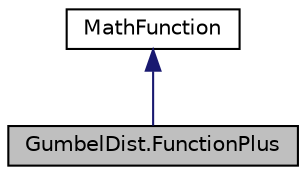 digraph "GumbelDist.FunctionPlus"
{
 // INTERACTIVE_SVG=YES
  bgcolor="transparent";
  edge [fontname="Helvetica",fontsize="10",labelfontname="Helvetica",labelfontsize="10"];
  node [fontname="Helvetica",fontsize="10",shape=record];
  Node2 [label="GumbelDist.FunctionPlus",height=0.2,width=0.4,color="black", fillcolor="grey75", style="filled", fontcolor="black"];
  Node3 -> Node2 [dir="back",color="midnightblue",fontsize="10",style="solid",fontname="Helvetica"];
  Node3 [label="MathFunction",height=0.2,width=0.4,color="black",URL="$d4/daa/interfaceumontreal_1_1ssj_1_1functions_1_1MathFunction.html",tooltip="This interface should be implemented by classes which represent univariate mathematical functions..."];
}
